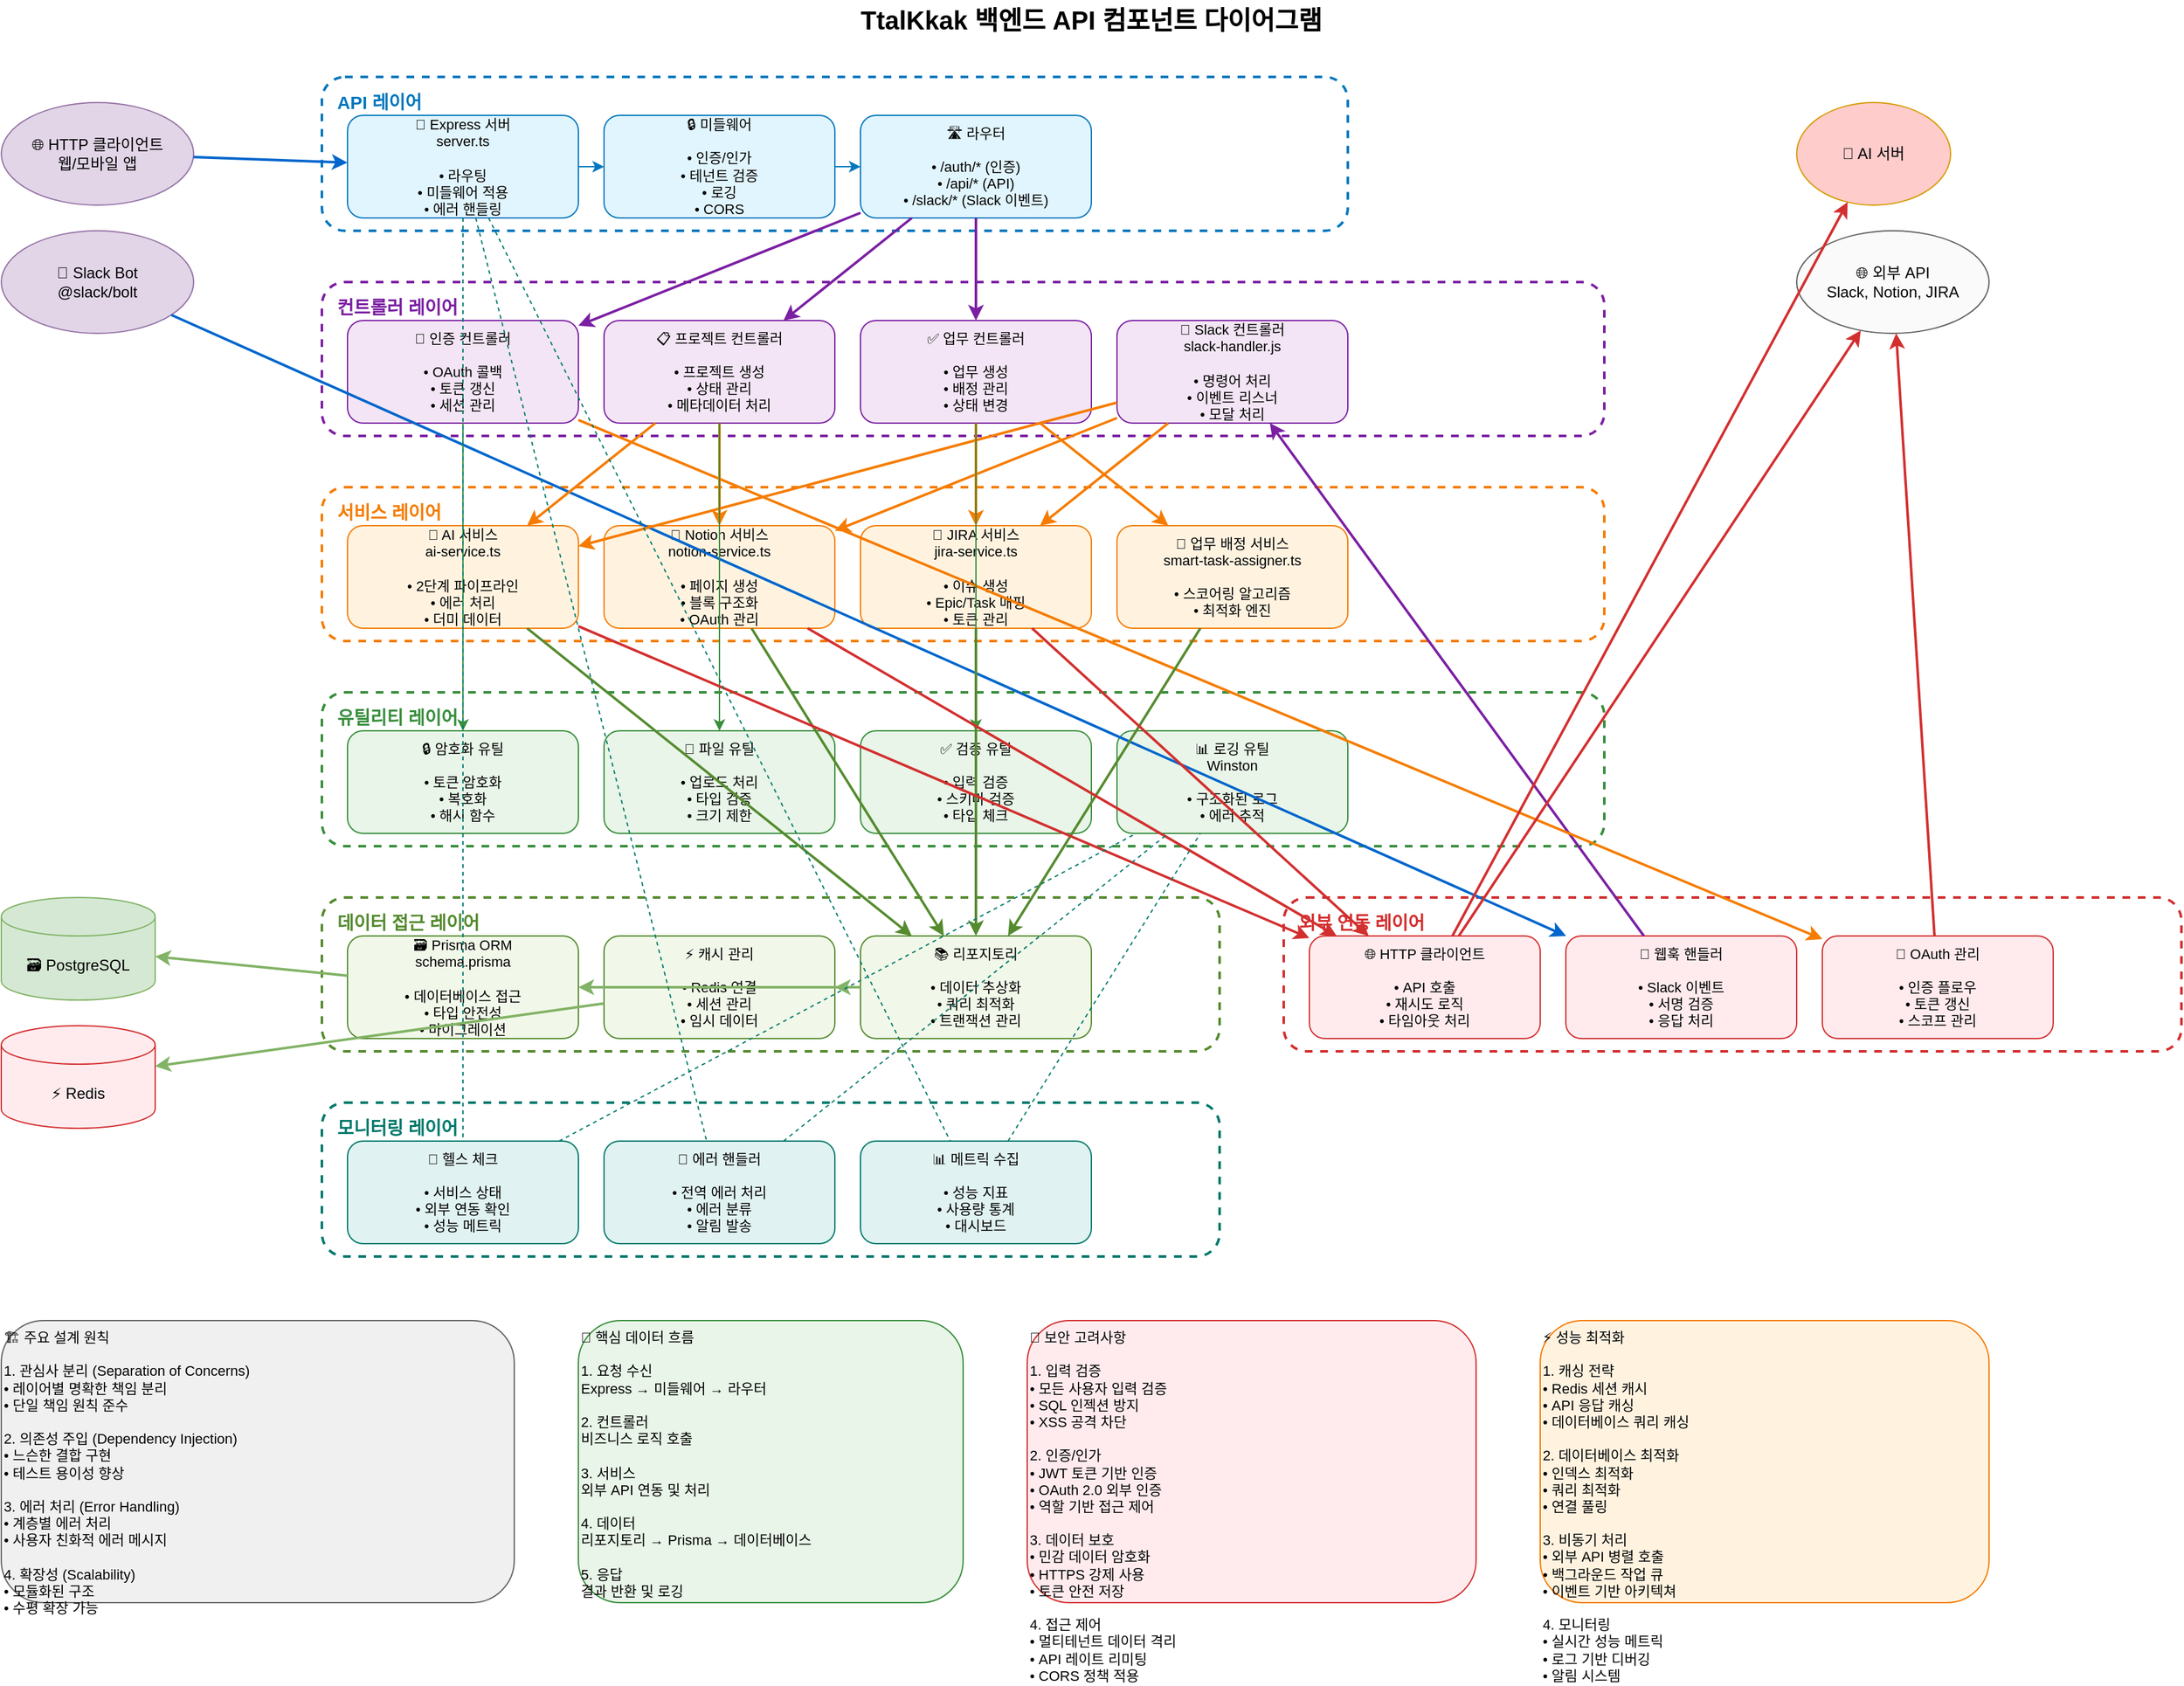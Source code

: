 <mxfile version="22.1.11" type="device">
  <diagram id="TtalKkak-Component-Diagram" name="컴포넌트 다이어그램">
    <mxGraphModel dx="1422" dy="1600" grid="1" gridSize="10" guides="1" tooltips="1" connect="1" arrows="1" fold="1" page="1" pageScale="1" pageWidth="1800" pageHeight="1600" math="0" shadow="0">
      <root>
        <mxCell id="0" />
        <mxCell id="1" parent="0" />
        
        <!-- 제목 -->
        <mxCell id="title" value="TtalKkak 백엔드 API 컴포넌트 다이어그램" style="text;html=1;strokeColor=none;fillColor=none;align=center;verticalAlign=middle;whiteSpace=wrap;rounded=0;fontSize=20;fontStyle=1" vertex="1" parent="1">
          <mxGeometry x="700" y="20" width="400" height="30" as="geometry" />
        </mxCell>
        
        <!-- 외부 입력 -->
        <mxCell id="http-client" value="🌐 HTTP 클라이언트&#xa;웹/모바일 앱" style="ellipse;whiteSpace=wrap;html=1;fillColor=#e1d5e7;strokeColor=#9673a6;fontSize=12;" vertex="1" parent="1">
          <mxGeometry x="50" y="100" width="150" height="80" as="geometry" />
        </mxCell>
        
        <mxCell id="slack-bot" value="🤖 Slack Bot&#xa;@slack/bolt" style="ellipse;whiteSpace=wrap;html=1;fillColor=#e1d5e7;strokeColor=#9673a6;fontSize=12;" vertex="1" parent="1">
          <mxGeometry x="50" y="200" width="150" height="80" as="geometry" />
        </mxCell>
        
        <!-- API 레이어 -->
        <mxCell id="api-layer-box" value="" style="rounded=1;whiteSpace=wrap;html=1;fillColor=none;strokeColor=#0277bd;strokeWidth=2;dashed=1;" vertex="1" parent="1">
          <mxGeometry x="300" y="80" width="800" height="120" as="geometry" />
        </mxCell>
        
        <mxCell id="api-layer-label" value="API 레이어" style="text;html=1;strokeColor=none;fillColor=none;align=left;verticalAlign=top;whiteSpace=wrap;rounded=0;fontSize=14;fontStyle=1;fontColor=#0277bd" vertex="1" parent="1">
          <mxGeometry x="310" y="85" width="100" height="20" as="geometry" />
        </mxCell>
        
        <mxCell id="express-server" value="🚪 Express 서버&#xa;server.ts&#xa;&#xa;• 라우팅&#xa;• 미들웨어 적용&#xa;• 에러 핸들링" style="rounded=1;whiteSpace=wrap;html=1;fillColor=#e1f5fe;strokeColor=#0277bd;fontSize=11;" vertex="1" parent="1">
          <mxGeometry x="320" y="110" width="180" height="80" as="geometry" />
        </mxCell>
        
        <mxCell id="middleware" value="🔒 미들웨어&#xa;&#xa;• 인증/인가&#xa;• 테넌트 검증&#xa;• 로깅&#xa;• CORS" style="rounded=1;whiteSpace=wrap;html=1;fillColor=#e1f5fe;strokeColor=#0277bd;fontSize=11;" vertex="1" parent="1">
          <mxGeometry x="520" y="110" width="180" height="80" as="geometry" />
        </mxCell>
        
        <mxCell id="routes" value="🛣️ 라우터&#xa;&#xa;• /auth/* (인증)&#xa;• /api/* (API)&#xa;• /slack/* (Slack 이벤트)" style="rounded=1;whiteSpace=wrap;html=1;fillColor=#e1f5fe;strokeColor=#0277bd;fontSize=11;" vertex="1" parent="1">
          <mxGeometry x="720" y="110" width="180" height="80" as="geometry" />
        </mxCell>
        
        <!-- 컨트롤러 레이어 -->
        <mxCell id="controller-layer-box" value="" style="rounded=1;whiteSpace=wrap;html=1;fillColor=none;strokeColor=#7b1fa2;strokeWidth=2;dashed=1;" vertex="1" parent="1">
          <mxGeometry x="300" y="240" width="1000" height="120" as="geometry" />
        </mxCell>
        
        <mxCell id="controller-layer-label" value="컨트롤러 레이어" style="text;html=1;strokeColor=none;fillColor=none;align=left;verticalAlign=top;whiteSpace=wrap;rounded=0;fontSize=14;fontStyle=1;fontColor=#7b1fa2" vertex="1" parent="1">
          <mxGeometry x="310" y="245" width="120" height="20" as="geometry" />
        </mxCell>
        
        <mxCell id="auth-controller" value="🔐 인증 컨트롤러&#xa;&#xa;• OAuth 콜백&#xa;• 토큰 갱신&#xa;• 세션 관리" style="rounded=1;whiteSpace=wrap;html=1;fillColor=#f3e5f5;strokeColor=#7b1fa2;fontSize=11;" vertex="1" parent="1">
          <mxGeometry x="320" y="270" width="180" height="80" as="geometry" />
        </mxCell>
        
        <mxCell id="project-controller" value="📋 프로젝트 컨트롤러&#xa;&#xa;• 프로젝트 생성&#xa;• 상태 관리&#xa;• 메타데이터 처리" style="rounded=1;whiteSpace=wrap;html=1;fillColor=#f3e5f5;strokeColor=#7b1fa2;fontSize=11;" vertex="1" parent="1">
          <mxGeometry x="520" y="270" width="180" height="80" as="geometry" />
        </mxCell>
        
        <mxCell id="task-controller" value="✅ 업무 컨트롤러&#xa;&#xa;• 업무 생성&#xa;• 배정 관리&#xa;• 상태 변경" style="rounded=1;whiteSpace=wrap;html=1;fillColor=#f3e5f5;strokeColor=#7b1fa2;fontSize=11;" vertex="1" parent="1">
          <mxGeometry x="720" y="270" width="180" height="80" as="geometry" />
        </mxCell>
        
        <mxCell id="slack-controller" value="📱 Slack 컨트롤러&#xa;slack-handler.js&#xa;&#xa;• 명령어 처리&#xa;• 이벤트 리스너&#xa;• 모달 처리" style="rounded=1;whiteSpace=wrap;html=1;fillColor=#f3e5f5;strokeColor=#7b1fa2;fontSize=11;" vertex="1" parent="1">
          <mxGeometry x="920" y="270" width="180" height="80" as="geometry" />
        </mxCell>
        
        <!-- 서비스 레이어 -->
        <mxCell id="service-layer-box" value="" style="rounded=1;whiteSpace=wrap;html=1;fillColor=none;strokeColor=#f57c00;strokeWidth=2;dashed=1;" vertex="1" parent="1">
          <mxGeometry x="300" y="400" width="1000" height="120" as="geometry" />
        </mxCell>
        
        <mxCell id="service-layer-label" value="서비스 레이어" style="text;html=1;strokeColor=none;fillColor=none;align=left;verticalAlign=top;whiteSpace=wrap;rounded=0;fontSize=14;fontStyle=1;fontColor=#f57c00" vertex="1" parent="1">
          <mxGeometry x="310" y="405" width="100" height="20" as="geometry" />
        </mxCell>
        
        <mxCell id="ai-service" value="🧠 AI 서비스&#xa;ai-service.ts&#xa;&#xa;• 2단계 파이프라인&#xa;• 에러 처리&#xa;• 더미 데이터" style="rounded=1;whiteSpace=wrap;html=1;fillColor=#fff3e0;strokeColor=#f57c00;fontSize=11;" vertex="1" parent="1">
          <mxGeometry x="320" y="430" width="180" height="80" as="geometry" />
        </mxCell>
        
        <mxCell id="notion-service" value="📝 Notion 서비스&#xa;notion-service.ts&#xa;&#xa;• 페이지 생성&#xa;• 블록 구조화&#xa;• OAuth 관리" style="rounded=1;whiteSpace=wrap;html=1;fillColor=#fff3e0;strokeColor=#f57c00;fontSize=11;" vertex="1" parent="1">
          <mxGeometry x="520" y="430" width="180" height="80" as="geometry" />
        </mxCell>
        
        <mxCell id="jira-service" value="🎫 JIRA 서비스&#xa;jira-service.ts&#xa;&#xa;• 이슈 생성&#xa;• Epic/Task 매핑&#xa;• 토큰 관리" style="rounded=1;whiteSpace=wrap;html=1;fillColor=#fff3e0;strokeColor=#f57c00;fontSize=11;" vertex="1" parent="1">
          <mxGeometry x="720" y="430" width="180" height="80" as="geometry" />
        </mxCell>
        
        <mxCell id="task-assigner" value="🎯 업무 배정 서비스&#xa;smart-task-assigner.ts&#xa;&#xa;• 스코어링 알고리즘&#xa;• 최적화 엔진" style="rounded=1;whiteSpace=wrap;html=1;fillColor=#fff3e0;strokeColor=#f57c00;fontSize=11;" vertex="1" parent="1">
          <mxGeometry x="920" y="430" width="180" height="80" as="geometry" />
        </mxCell>
        
        <!-- 유틸리티 레이어 -->
        <mxCell id="utility-layer-box" value="" style="rounded=1;whiteSpace=wrap;html=1;fillColor=none;strokeColor=#388e3c;strokeWidth=2;dashed=1;" vertex="1" parent="1">
          <mxGeometry x="300" y="560" width="1000" height="120" as="geometry" />
        </mxCell>
        
        <mxCell id="utility-layer-label" value="유틸리티 레이어" style="text;html=1;strokeColor=none;fillColor=none;align=left;verticalAlign=top;whiteSpace=wrap;rounded=0;fontSize=14;fontStyle=1;fontColor=#388e3c" vertex="1" parent="1">
          <mxGeometry x="310" y="565" width="120" height="20" as="geometry" />
        </mxCell>
        
        <mxCell id="crypto-util" value="🔒 암호화 유틸&#xa;&#xa;• 토큰 암호화&#xa;• 복호화&#xa;• 해시 함수" style="rounded=1;whiteSpace=wrap;html=1;fillColor=#e8f5e8;strokeColor=#388e3c;fontSize=11;" vertex="1" parent="1">
          <mxGeometry x="320" y="590" width="180" height="80" as="geometry" />
        </mxCell>
        
        <mxCell id="file-util" value="📁 파일 유틸&#xa;&#xa;• 업로드 처리&#xa;• 타입 검증&#xa;• 크기 제한" style="rounded=1;whiteSpace=wrap;html=1;fillColor=#e8f5e8;strokeColor=#388e3c;fontSize=11;" vertex="1" parent="1">
          <mxGeometry x="520" y="590" width="180" height="80" as="geometry" />
        </mxCell>
        
        <mxCell id="validation" value="✅ 검증 유틸&#xa;&#xa;• 입력 검증&#xa;• 스키마 검증&#xa;• 타입 체크" style="rounded=1;whiteSpace=wrap;html=1;fillColor=#e8f5e8;strokeColor=#388e3c;fontSize=11;" vertex="1" parent="1">
          <mxGeometry x="720" y="590" width="180" height="80" as="geometry" />
        </mxCell>
        
        <mxCell id="logger" value="📊 로깅 유틸&#xa;Winston&#xa;&#xa;• 구조화된 로그&#xa;• 에러 추적" style="rounded=1;whiteSpace=wrap;html=1;fillColor=#e8f5e8;strokeColor=#388e3c;fontSize=11;" vertex="1" parent="1">
          <mxGeometry x="920" y="590" width="180" height="80" as="geometry" />
        </mxCell>
        
        <!-- 데이터 접근 레이어 -->
        <mxCell id="data-layer-box" value="" style="rounded=1;whiteSpace=wrap;html=1;fillColor=none;strokeColor=#558b2f;strokeWidth=2;dashed=1;" vertex="1" parent="1">
          <mxGeometry x="300" y="720" width="700" height="120" as="geometry" />
        </mxCell>
        
        <mxCell id="data-layer-label" value="데이터 접근 레이어" style="text;html=1;strokeColor=none;fillColor=none;align=left;verticalAlign=top;whiteSpace=wrap;rounded=0;fontSize=14;fontStyle=1;fontColor=#558b2f" vertex="1" parent="1">
          <mxGeometry x="310" y="725" width="140" height="20" as="geometry" />
        </mxCell>
        
        <mxCell id="prisma-orm" value="🗃️ Prisma ORM&#xa;schema.prisma&#xa;&#xa;• 데이터베이스 접근&#xa;• 타입 안전성&#xa;• 마이그레이션" style="rounded=1;whiteSpace=wrap;html=1;fillColor=#f1f8e9;strokeColor=#558b2f;fontSize=11;" vertex="1" parent="1">
          <mxGeometry x="320" y="750" width="180" height="80" as="geometry" />
        </mxCell>
        
        <mxCell id="cache-manager" value="⚡ 캐시 관리&#xa;&#xa;• Redis 연결&#xa;• 세션 관리&#xa;• 임시 데이터" style="rounded=1;whiteSpace=wrap;html=1;fillColor=#f1f8e9;strokeColor=#558b2f;fontSize=11;" vertex="1" parent="1">
          <mxGeometry x="520" y="750" width="180" height="80" as="geometry" />
        </mxCell>
        
        <mxCell id="repository" value="📚 리포지토리&#xa;&#xa;• 데이터 추상화&#xa;• 쿼리 최적화&#xa;• 트랜잭션 관리" style="rounded=1;whiteSpace=wrap;html=1;fillColor=#f1f8e9;strokeColor=#558b2f;fontSize=11;" vertex="1" parent="1">
          <mxGeometry x="720" y="750" width="180" height="80" as="geometry" />
        </mxCell>
        
        <!-- 외부 연동 레이어 -->
        <mxCell id="external-layer-box" value="" style="rounded=1;whiteSpace=wrap;html=1;fillColor=none;strokeColor=#d32f2f;strokeWidth=2;dashed=1;" vertex="1" parent="1">
          <mxGeometry x="1050" y="720" width="700" height="120" as="geometry" />
        </mxCell>
        
        <mxCell id="external-layer-label" value="외부 연동 레이어" style="text;html=1;strokeColor=none;fillColor=none;align=left;verticalAlign=top;whiteSpace=wrap;rounded=0;fontSize=14;fontStyle=1;fontColor=#d32f2f" vertex="1" parent="1">
          <mxGeometry x="1060" y="725" width="130" height="20" as="geometry" />
        </mxCell>
        
        <mxCell id="http-client-util" value="🌐 HTTP 클라이언트&#xa;&#xa;• API 호출&#xa;• 재시도 로직&#xa;• 타임아웃 처리" style="rounded=1;whiteSpace=wrap;html=1;fillColor=#ffebee;strokeColor=#d32f2f;fontSize=11;" vertex="1" parent="1">
          <mxGeometry x="1070" y="750" width="180" height="80" as="geometry" />
        </mxCell>
        
        <mxCell id="webhook-handler" value="📡 웹훅 핸들러&#xa;&#xa;• Slack 이벤트&#xa;• 서명 검증&#xa;• 응답 처리" style="rounded=1;whiteSpace=wrap;html=1;fillColor=#ffebee;strokeColor=#d32f2f;fontSize=11;" vertex="1" parent="1">
          <mxGeometry x="1270" y="750" width="180" height="80" as="geometry" />
        </mxCell>
        
        <mxCell id="oauth-manager" value="🔑 OAuth 관리&#xa;&#xa;• 인증 플로우&#xa;• 토큰 갱신&#xa;• 스코프 관리" style="rounded=1;whiteSpace=wrap;html=1;fillColor=#ffebee;strokeColor=#d32f2f;fontSize=11;" vertex="1" parent="1">
          <mxGeometry x="1470" y="750" width="180" height="80" as="geometry" />
        </mxCell>
        
        <!-- 모니터링 레이어 -->
        <mxCell id="monitoring-layer-box" value="" style="rounded=1;whiteSpace=wrap;html=1;fillColor=none;strokeColor=#00796b;strokeWidth=2;dashed=1;" vertex="1" parent="1">
          <mxGeometry x="300" y="880" width="700" height="120" as="geometry" />
        </mxCell>
        
        <mxCell id="monitoring-layer-label" value="모니터링 레이어" style="text;html=1;strokeColor=none;fillColor=none;align=left;verticalAlign=top;whiteSpace=wrap;rounded=0;fontSize=14;fontStyle=1;fontColor=#00796b" vertex="1" parent="1">
          <mxGeometry x="310" y="885" width="120" height="20" as="geometry" />
        </mxCell>
        
        <mxCell id="health-check" value="💓 헬스 체크&#xa;&#xa;• 서비스 상태&#xa;• 외부 연동 확인&#xa;• 성능 메트릭" style="rounded=1;whiteSpace=wrap;html=1;fillColor=#e0f2f1;strokeColor=#00796b;fontSize=11;" vertex="1" parent="1">
          <mxGeometry x="320" y="910" width="180" height="80" as="geometry" />
        </mxCell>
        
        <mxCell id="error-handler" value="🚨 에러 핸들러&#xa;&#xa;• 전역 에러 처리&#xa;• 에러 분류&#xa;• 알림 발송" style="rounded=1;whiteSpace=wrap;html=1;fillColor=#e0f2f1;strokeColor=#00796b;fontSize=11;" vertex="1" parent="1">
          <mxGeometry x="520" y="910" width="180" height="80" as="geometry" />
        </mxCell>
        
        <mxCell id="metrics" value="📊 메트릭 수집&#xa;&#xa;• 성능 지표&#xa;• 사용량 통계&#xa;• 대시보드" style="rounded=1;whiteSpace=wrap;html=1;fillColor=#e0f2f1;strokeColor=#00796b;fontSize=11;" vertex="1" parent="1">
          <mxGeometry x="720" y="910" width="180" height="80" as="geometry" />
        </mxCell>
        
        <!-- 외부 시스템 -->
        <mxCell id="postgresql-db" value="🗃️ PostgreSQL" style="shape=cylinder3;whiteSpace=wrap;html=1;boundedLbl=1;backgroundOutline=1;size=15;fillColor=#d5e8d4;strokeColor=#82b366;fontSize=12;" vertex="1" parent="1">
          <mxGeometry x="50" y="720" width="120" height="80" as="geometry" />
        </mxCell>
        
        <mxCell id="redis-db" value="⚡ Redis" style="shape=cylinder3;whiteSpace=wrap;html=1;boundedLbl=1;backgroundOutline=1;size=15;fillColor=#ffebee;strokeColor=#d32f2f;fontSize=12;" vertex="1" parent="1">
          <mxGeometry x="50" y="820" width="120" height="80" as="geometry" />
        </mxCell>
        
        <mxCell id="ai-server-ext" value="🤖 AI 서버" style="ellipse;whiteSpace=wrap;html=1;fillColor=#ffcccc;strokeColor=#d79b00;fontSize=12;" vertex="1" parent="1">
          <mxGeometry x="1450" y="100" width="120" height="80" as="geometry" />
        </mxCell>
        
        <mxCell id="external-apis" value="🌐 외부 API&#xa;Slack, Notion, JIRA" style="ellipse;whiteSpace=wrap;html=1;fillColor=#fafafa;strokeColor=#616161;fontSize=12;" vertex="1" parent="1">
          <mxGeometry x="1450" y="200" width="150" height="80" as="geometry" />
        </mxCell>
        
        <!-- 연결 관계 -->
        <!-- 외부 입력 → API 레이어 -->
        <mxCell id="conn-1" value="" style="endArrow=classic;html=1;rounded=0;strokeWidth=2;strokeColor=#0066cc;" edge="1" parent="1" source="http-client" target="express-server">
          <mxGeometry width="50" height="50" relative="1" as="geometry">
            <mxPoint x="210" y="140" as="sourcePoint" />
            <mxPoint x="320" y="150" as="targetPoint" />
          </mxGeometry>
        </mxCell>
        
        <mxCell id="conn-2" value="" style="endArrow=classic;html=1;rounded=0;strokeWidth=2;strokeColor=#0066cc;" edge="1" parent="1" source="slack-bot" target="webhook-handler">
          <mxGeometry width="50" height="50" relative="1" as="geometry">
            <mxPoint x="210" y="240" as="sourcePoint" />
            <mxPoint x="1270" y="790" as="targetPoint" />
          </mxGeometry>
        </mxCell>
        
        <!-- API 레이어 내부 연결 -->
        <mxCell id="conn-3" value="" style="endArrow=classic;html=1;rounded=0;strokeWidth=1;strokeColor=#0277bd;" edge="1" parent="1" source="express-server" target="middleware">
          <mxGeometry width="50" height="50" relative="1" as="geometry">
            <mxPoint x="510" y="150" as="sourcePoint" />
            <mxPoint x="520" y="150" as="targetPoint" />
          </mxGeometry>
        </mxCell>
        
        <mxCell id="conn-4" value="" style="endArrow=classic;html=1;rounded=0;strokeWidth=1;strokeColor=#0277bd;" edge="1" parent="1" source="middleware" target="routes">
          <mxGeometry width="50" height="50" relative="1" as="geometry">
            <mxPoint x="710" y="150" as="sourcePoint" />
            <mxPoint x="720" y="150" as="targetPoint" />
          </mxGeometry>
        </mxCell>
        
        <!-- API 레이어 → 컨트롤러 레이어 -->
        <mxCell id="conn-5" value="" style="endArrow=classic;html=1;rounded=0;strokeWidth=2;strokeColor=#7b1fa2;" edge="1" parent="1" source="routes" target="auth-controller">
          <mxGeometry width="50" height="50" relative="1" as="geometry">
            <mxPoint x="720" y="200" as="sourcePoint" />
            <mxPoint x="410" y="270" as="targetPoint" />
          </mxGeometry>
        </mxCell>
        
        <mxCell id="conn-6" value="" style="endArrow=classic;html=1;rounded=0;strokeWidth=2;strokeColor=#7b1fa2;" edge="1" parent="1" source="routes" target="project-controller">
          <mxGeometry width="50" height="50" relative="1" as="geometry">
            <mxPoint x="750" y="200" as="sourcePoint" />
            <mxPoint x="610" y="270" as="targetPoint" />
          </mxGeometry>
        </mxCell>
        
        <mxCell id="conn-7" value="" style="endArrow=classic;html=1;rounded=0;strokeWidth=2;strokeColor=#7b1fa2;" edge="1" parent="1" source="routes" target="task-controller">
          <mxGeometry width="50" height="50" relative="1" as="geometry">
            <mxPoint x="780" y="200" as="sourcePoint" />
            <mxPoint x="810" y="270" as="targetPoint" />
          </mxGeometry>
        </mxCell>
        
        <mxCell id="conn-8" value="" style="endArrow=classic;html=1;rounded=0;strokeWidth=2;strokeColor=#7b1fa2;" edge="1" parent="1" source="webhook-handler" target="slack-controller">
          <mxGeometry width="50" height="50" relative="1" as="geometry">
            <mxPoint x="1360" y="750" as="sourcePoint" />
            <mxPoint x="1010" y="350" as="targetPoint" />
          </mxGeometry>
        </mxCell>
        
        <!-- 컨트롤러 → 서비스 -->
        <mxCell id="conn-9" value="" style="endArrow=classic;html=1;rounded=0;strokeWidth=2;strokeColor=#f57c00;" edge="1" parent="1" source="auth-controller" target="oauth-manager">
          <mxGeometry width="50" height="50" relative="1" as="geometry">
            <mxPoint x="410" y="360" as="sourcePoint" />
            <mxPoint x="1470" y="790" as="targetPoint" />
          </mxGeometry>
        </mxCell>
        
        <mxCell id="conn-10" value="" style="endArrow=classic;html=1;rounded=0;strokeWidth=2;strokeColor=#f57c00;" edge="1" parent="1" source="project-controller" target="ai-service">
          <mxGeometry width="50" height="50" relative="1" as="geometry">
            <mxPoint x="610" y="360" as="sourcePoint" />
            <mxPoint x="410" y="430" as="targetPoint" />
          </mxGeometry>
        </mxCell>
        
        <mxCell id="conn-11" value="" style="endArrow=classic;html=1;rounded=0;strokeWidth=2;strokeColor=#f57c00;" edge="1" parent="1" source="project-controller" target="notion-service">
          <mxGeometry width="50" height="50" relative="1" as="geometry">
            <mxPoint x="610" y="360" as="sourcePoint" />
            <mxPoint x="610" y="430" as="targetPoint" />
          </mxGeometry>
        </mxCell>
        
        <mxCell id="conn-12" value="" style="endArrow=classic;html=1;rounded=0;strokeWidth=2;strokeColor=#f57c00;" edge="1" parent="1" source="task-controller" target="jira-service">
          <mxGeometry width="50" height="50" relative="1" as="geometry">
            <mxPoint x="810" y="360" as="sourcePoint" />
            <mxPoint x="810" y="430" as="targetPoint" />
          </mxGeometry>
        </mxCell>
        
        <mxCell id="conn-13" value="" style="endArrow=classic;html=1;rounded=0;strokeWidth=2;strokeColor=#f57c00;" edge="1" parent="1" source="task-controller" target="task-assigner">
          <mxGeometry width="50" height="50" relative="1" as="geometry">
            <mxPoint x="900" y="360" as="sourcePoint" />
            <mxPoint x="1010" y="430" as="targetPoint" />
          </mxGeometry>
        </mxCell>
        
        <mxCell id="conn-14" value="" style="endArrow=classic;html=1;rounded=0;strokeWidth=2;strokeColor=#f57c00;" edge="1" parent="1" source="slack-controller" target="ai-service">
          <mxGeometry width="50" height="50" relative="1" as="geometry">
            <mxPoint x="920" y="360" as="sourcePoint" />
            <mxPoint x="500" y="430" as="targetPoint" />
          </mxGeometry>
        </mxCell>
        
        <mxCell id="conn-15" value="" style="endArrow=classic;html=1;rounded=0;strokeWidth=2;strokeColor=#f57c00;" edge="1" parent="1" source="slack-controller" target="notion-service">
          <mxGeometry width="50" height="50" relative="1" as="geometry">
            <mxPoint x="1000" y="360" as="sourcePoint" />
            <mxPoint x="700" y="430" as="targetPoint" />
          </mxGeometry>
        </mxCell>
        
        <mxCell id="conn-16" value="" style="endArrow=classic;html=1;rounded=0;strokeWidth=2;strokeColor=#f57c00;" edge="1" parent="1" source="slack-controller" target="jira-service">
          <mxGeometry width="50" height="50" relative="1" as="geometry">
            <mxPoint x="1010" y="350" as="sourcePoint" />
            <mxPoint x="900" y="430" as="targetPoint" />
          </mxGeometry>
        </mxCell>
        
        <!-- 서비스 → 유틸리티 -->
        <mxCell id="conn-17" value="" style="endArrow=classic;html=1;rounded=0;strokeWidth=1;strokeColor=#388e3c;" edge="1" parent="1" source="auth-controller" target="crypto-util">
          <mxGeometry width="50" height="50" relative="1" as="geometry">
            <mxPoint x="410" y="360" as="sourcePoint" />
            <mxPoint x="410" y="590" as="targetPoint" />
          </mxGeometry>
        </mxCell>
        
        <mxCell id="conn-18" value="" style="endArrow=classic;html=1;rounded=0;strokeWidth=1;strokeColor=#388e3c;" edge="1" parent="1" source="project-controller" target="file-util">
          <mxGeometry width="50" height="50" relative="1" as="geometry">
            <mxPoint x="610" y="360" as="sourcePoint" />
            <mxPoint x="610" y="590" as="targetPoint" />
          </mxGeometry>
        </mxCell>
        
        <mxCell id="conn-19" value="" style="endArrow=classic;html=1;rounded=0;strokeWidth=1;strokeColor=#388e3c;" edge="1" parent="1" source="task-controller" target="validation">
          <mxGeometry width="50" height="50" relative="1" as="geometry">
            <mxPoint x="810" y="360" as="sourcePoint" />
            <mxPoint x="810" y="590" as="targetPoint" />
          </mxGeometry>
        </mxCell>
        
        <!-- 서비스 → 데이터 접근 -->
        <mxCell id="conn-20" value="" style="endArrow=classic;html=1;rounded=0;strokeWidth=2;strokeColor=#558b2f;" edge="1" parent="1" source="ai-service" target="repository">
          <mxGeometry width="50" height="50" relative="1" as="geometry">
            <mxPoint x="410" y="520" as="sourcePoint" />
            <mxPoint x="810" y="750" as="targetPoint" />
          </mxGeometry>
        </mxCell>
        
        <mxCell id="conn-21" value="" style="endArrow=classic;html=1;rounded=0;strokeWidth=2;strokeColor=#558b2f;" edge="1" parent="1" source="notion-service" target="repository">
          <mxGeometry width="50" height="50" relative="1" as="geometry">
            <mxPoint x="610" y="520" as="sourcePoint" />
            <mxPoint x="810" y="750" as="targetPoint" />
          </mxGeometry>
        </mxCell>
        
        <mxCell id="conn-22" value="" style="endArrow=classic;html=1;rounded=0;strokeWidth=2;strokeColor=#558b2f;" edge="1" parent="1" source="jira-service" target="repository">
          <mxGeometry width="50" height="50" relative="1" as="geometry">
            <mxPoint x="810" y="520" as="sourcePoint" />
            <mxPoint x="810" y="750" as="targetPoint" />
          </mxGeometry>
        </mxCell>
        
        <mxCell id="conn-23" value="" style="endArrow=classic;html=1;rounded=0;strokeWidth=2;strokeColor=#558b2f;" edge="1" parent="1" source="task-assigner" target="repository">
          <mxGeometry width="50" height="50" relative="1" as="geometry">
            <mxPoint x="1010" y="520" as="sourcePoint" />
            <mxPoint x="900" y="750" as="targetPoint" />
          </mxGeometry>
        </mxCell>
        
        <!-- 데이터 접근 → 데이터베이스 -->
        <mxCell id="conn-24" value="" style="endArrow=classic;html=1;rounded=0;strokeWidth=2;strokeColor=#82b366;" edge="1" parent="1" source="repository" target="prisma-orm">
          <mxGeometry width="50" height="50" relative="1" as="geometry">
            <mxPoint x="720" y="790" as="sourcePoint" />
            <mxPoint x="510" y="790" as="targetPoint" />
          </mxGeometry>
        </mxCell>
        
        <mxCell id="conn-25" value="" style="endArrow=classic;html=1;rounded=0;strokeWidth=2;strokeColor=#82b366;" edge="1" parent="1" source="repository" target="cache-manager">
          <mxGeometry width="50" height="50" relative="1" as="geometry">
            <mxPoint x="720" y="790" as="sourcePoint" />
            <mxPoint x="700" y="790" as="targetPoint" />
          </mxGeometry>
        </mxCell>
        
        <mxCell id="conn-26" value="" style="endArrow=classic;html=1;rounded=0;strokeWidth=2;strokeColor=#82b366;" edge="1" parent="1" source="prisma-orm" target="postgresql-db">
          <mxGeometry width="50" height="50" relative="1" as="geometry">
            <mxPoint x="320" y="790" as="sourcePoint" />
            <mxPoint x="170" y="760" as="targetPoint" />
          </mxGeometry>
        </mxCell>
        
        <mxCell id="conn-27" value="" style="endArrow=classic;html=1;rounded=0;strokeWidth=2;strokeColor=#82b366;" edge="1" parent="1" source="cache-manager" target="redis-db">
          <mxGeometry width="50" height="50" relative="1" as="geometry">
            <mxPoint x="520" y="790" as="sourcePoint" />
            <mxPoint x="170" y="860" as="targetPoint" />
          </mxGeometry>
        </mxCell>
        
        <!-- 외부 연동 -->
        <mxCell id="conn-28" value="" style="endArrow=classic;html=1;rounded=0;strokeWidth=2;strokeColor=#d32f2f;" edge="1" parent="1" source="ai-service" target="http-client-util">
          <mxGeometry width="50" height="50" relative="1" as="geometry">
            <mxPoint x="500" y="470" as="sourcePoint" />
            <mxPoint x="1070" y="790" as="targetPoint" />
          </mxGeometry>
        </mxCell>
        
        <mxCell id="conn-29" value="" style="endArrow=classic;html=1;rounded=0;strokeWidth=2;strokeColor=#d32f2f;" edge="1" parent="1" source="notion-service" target="http-client-util">
          <mxGeometry width="50" height="50" relative="1" as="geometry">
            <mxPoint x="700" y="470" as="sourcePoint" />
            <mxPoint x="1160" y="750" as="targetPoint" />
          </mxGeometry>
        </mxCell>
        
        <mxCell id="conn-30" value="" style="endArrow=classic;html=1;rounded=0;strokeWidth=2;strokeColor=#d32f2f;" edge="1" parent="1" source="jira-service" target="http-client-util">
          <mxGeometry width="50" height="50" relative="1" as="geometry">
            <mxPoint x="900" y="470" as="sourcePoint" />
            <mxPoint x="1250" y="750" as="targetPoint" />
          </mxGeometry>
        </mxCell>
        
        <mxCell id="conn-31" value="" style="endArrow=classic;html=1;rounded=0;strokeWidth=2;strokeColor=#d32f2f;" edge="1" parent="1" source="http-client-util" target="ai-server-ext">
          <mxGeometry width="50" height="50" relative="1" as="geometry">
            <mxPoint x="1160" y="750" as="sourcePoint" />
            <mxPoint x="1510" y="180" as="targetPoint" />
          </mxGeometry>
        </mxCell>
        
        <mxCell id="conn-32" value="" style="endArrow=classic;html=1;rounded=0;strokeWidth=2;strokeColor=#d32f2f;" edge="1" parent="1" source="http-client-util" target="external-apis">
          <mxGeometry width="50" height="50" relative="1" as="geometry">
            <mxPoint x="1250" y="750" as="sourcePoint" />
            <mxPoint x="1450" y="240" as="targetPoint" />
          </mxGeometry>
        </mxCell>
        
        <mxCell id="conn-33" value="" style="endArrow=classic;html=1;rounded=0;strokeWidth=2;strokeColor=#d32f2f;" edge="1" parent="1" source="oauth-manager" target="external-apis">
          <mxGeometry width="50" height="50" relative="1" as="geometry">
            <mxPoint x="1560" y="750" as="sourcePoint" />
            <mxPoint x="1525" y="280" as="targetPoint" />
          </mxGeometry>
        </mxCell>
        
        <!-- 모니터링 연결 -->
        <mxCell id="conn-34" value="" style="endArrow=none;dashed=1;html=1;rounded=0;strokeColor=#00796b;" edge="1" parent="1" source="express-server" target="health-check">
          <mxGeometry width="50" height="50" relative="1" as="geometry">
            <mxPoint x="410" y="200" as="sourcePoint" />
            <mxPoint x="410" y="910" as="targetPoint" />
          </mxGeometry>
        </mxCell>
        
        <mxCell id="conn-35" value="" style="endArrow=none;dashed=1;html=1;rounded=0;strokeColor=#00796b;" edge="1" parent="1" source="express-server" target="error-handler">
          <mxGeometry width="50" height="50" relative="1" as="geometry">
            <mxPoint x="450" y="200" as="sourcePoint" />
            <mxPoint x="610" y="910" as="targetPoint" />
          </mxGeometry>
        </mxCell>
        
        <mxCell id="conn-36" value="" style="endArrow=none;dashed=1;html=1;rounded=0;strokeColor=#00796b;" edge="1" parent="1" source="express-server" target="metrics">
          <mxGeometry width="50" height="50" relative="1" as="geometry">
            <mxPoint x="490" y="200" as="sourcePoint" />
            <mxPoint x="810" y="910" as="targetPoint" />
          </mxGeometry>
        </mxCell>
        
        <mxCell id="conn-37" value="" style="endArrow=none;dashed=1;html=1;rounded=0;strokeColor=#00796b;" edge="1" parent="1" source="error-handler" target="logger">
          <mxGeometry width="50" height="50" relative="1" as="geometry">
            <mxPoint x="700" y="950" as="sourcePoint" />
            <mxPoint x="920" y="630" as="targetPoint" />
          </mxGeometry>
        </mxCell>
        
        <mxCell id="conn-38" value="" style="endArrow=none;dashed=1;html=1;rounded=0;strokeColor=#00796b;" edge="1" parent="1" source="health-check" target="logger">
          <mxGeometry width="50" height="50" relative="1" as="geometry">
            <mxPoint x="500" y="950" as="sourcePoint" />
            <mxPoint x="920" y="670" as="targetPoint" />
          </mxGeometry>
        </mxCell>
        
        <mxCell id="conn-39" value="" style="endArrow=none;dashed=1;html=1;rounded=0;strokeColor=#00796b;" edge="1" parent="1" source="metrics" target="logger">
          <mxGeometry width="50" height="50" relative="1" as="geometry">
            <mxPoint x="810" y="910" as="sourcePoint" />
            <mxPoint x="1010" y="670" as="targetPoint" />
          </mxGeometry>
        </mxCell>
        
        <!-- 설계 원칙 박스 -->
        <mxCell id="design-principles" value="🏗️ 주요 설계 원칙&#xa;&#xa;1. 관심사 분리 (Separation of Concerns)&#xa;   • 레이어별 명확한 책임 분리&#xa;   • 단일 책임 원칙 준수&#xa;&#xa;2. 의존성 주입 (Dependency Injection)&#xa;   • 느슨한 결합 구현&#xa;   • 테스트 용이성 향상&#xa;&#xa;3. 에러 처리 (Error Handling)&#xa;   • 계층별 에러 처리&#xa;   • 사용자 친화적 에러 메시지&#xa;&#xa;4. 확장성 (Scalability)&#xa;   • 모듈화된 구조&#xa;   • 수평 확장 가능" style="rounded=1;whiteSpace=wrap;html=1;fillColor=#f0f0f0;strokeColor=#666666;fontSize=11;align=left;verticalAlign=top;" vertex="1" parent="1">
          <mxGeometry x="50" y="1050" width="400" height="220" as="geometry" />
        </mxCell>
        
        <!-- 데이터 흐름 설명 박스 -->
        <mxCell id="data-flow-desc" value="🔄 핵심 데이터 흐름&#xa;&#xa;1. 요청 수신&#xa;   Express → 미들웨어 → 라우터&#xa;&#xa;2. 컨트롤러&#xa;   비즈니스 로직 호출&#xa;&#xa;3. 서비스&#xa;   외부 API 연동 및 처리&#xa;&#xa;4. 데이터&#xa;   리포지토리 → Prisma → 데이터베이스&#xa;&#xa;5. 응답&#xa;   결과 반환 및 로깅" style="rounded=1;whiteSpace=wrap;html=1;fillColor=#e8f5e8;strokeColor=#388e3c;fontSize=11;align=left;verticalAlign=top;" vertex="1" parent="1">
          <mxGeometry x="500" y="1050" width="300" height="220" as="geometry" />
        </mxCell>
        
        <!-- 보안 고려사항 박스 -->
        <mxCell id="security-considerations" value="🔐 보안 고려사항&#xa;&#xa;1. 입력 검증&#xa;   • 모든 사용자 입력 검증&#xa;   • SQL 인젝션 방지&#xa;   • XSS 공격 차단&#xa;&#xa;2. 인증/인가&#xa;   • JWT 토큰 기반 인증&#xa;   • OAuth 2.0 외부 인증&#xa;   • 역할 기반 접근 제어&#xa;&#xa;3. 데이터 보호&#xa;   • 민감 데이터 암호화&#xa;   • HTTPS 강제 사용&#xa;   • 토큰 안전 저장&#xa;&#xa;4. 접근 제어&#xa;   • 멀티테넌트 데이터 격리&#xa;   • API 레이트 리미팅&#xa;   • CORS 정책 적용" style="rounded=1;whiteSpace=wrap;html=1;fillColor=#ffebee;strokeColor=#d32f2f;fontSize=11;align=left;verticalAlign=top;" vertex="1" parent="1">
          <mxGeometry x="850" y="1050" width="350" height="220" as="geometry" />
        </mxCell>
        
        <!-- 성능 최적화 박스 -->
        <mxCell id="performance-optimization" value="⚡ 성능 최적화&#xa;&#xa;1. 캐싱 전략&#xa;   • Redis 세션 캐시&#xa;   • API 응답 캐싱&#xa;   • 데이터베이스 쿼리 캐싱&#xa;&#xa;2. 데이터베이스 최적화&#xa;   • 인덱스 최적화&#xa;   • 쿼리 최적화&#xa;   • 연결 풀링&#xa;&#xa;3. 비동기 처리&#xa;   • 외부 API 병렬 호출&#xa;   • 백그라운드 작업 큐&#xa;   • 이벤트 기반 아키텍쳐&#xa;&#xa;4. 모니터링&#xa;   • 실시간 성능 메트릭&#xa;   • 로그 기반 디버깅&#xa;   • 알림 시스템" style="rounded=1;whiteSpace=wrap;html=1;fillColor=#fff3e0;strokeColor=#f57c00;fontSize=11;align=left;verticalAlign=top;" vertex="1" parent="1">
          <mxGeometry x="1250" y="1050" width="350" height="220" as="geometry" />
        </mxCell>
        
      </root>
    </mxGraphModel>
  </diagram>
</mxfile>